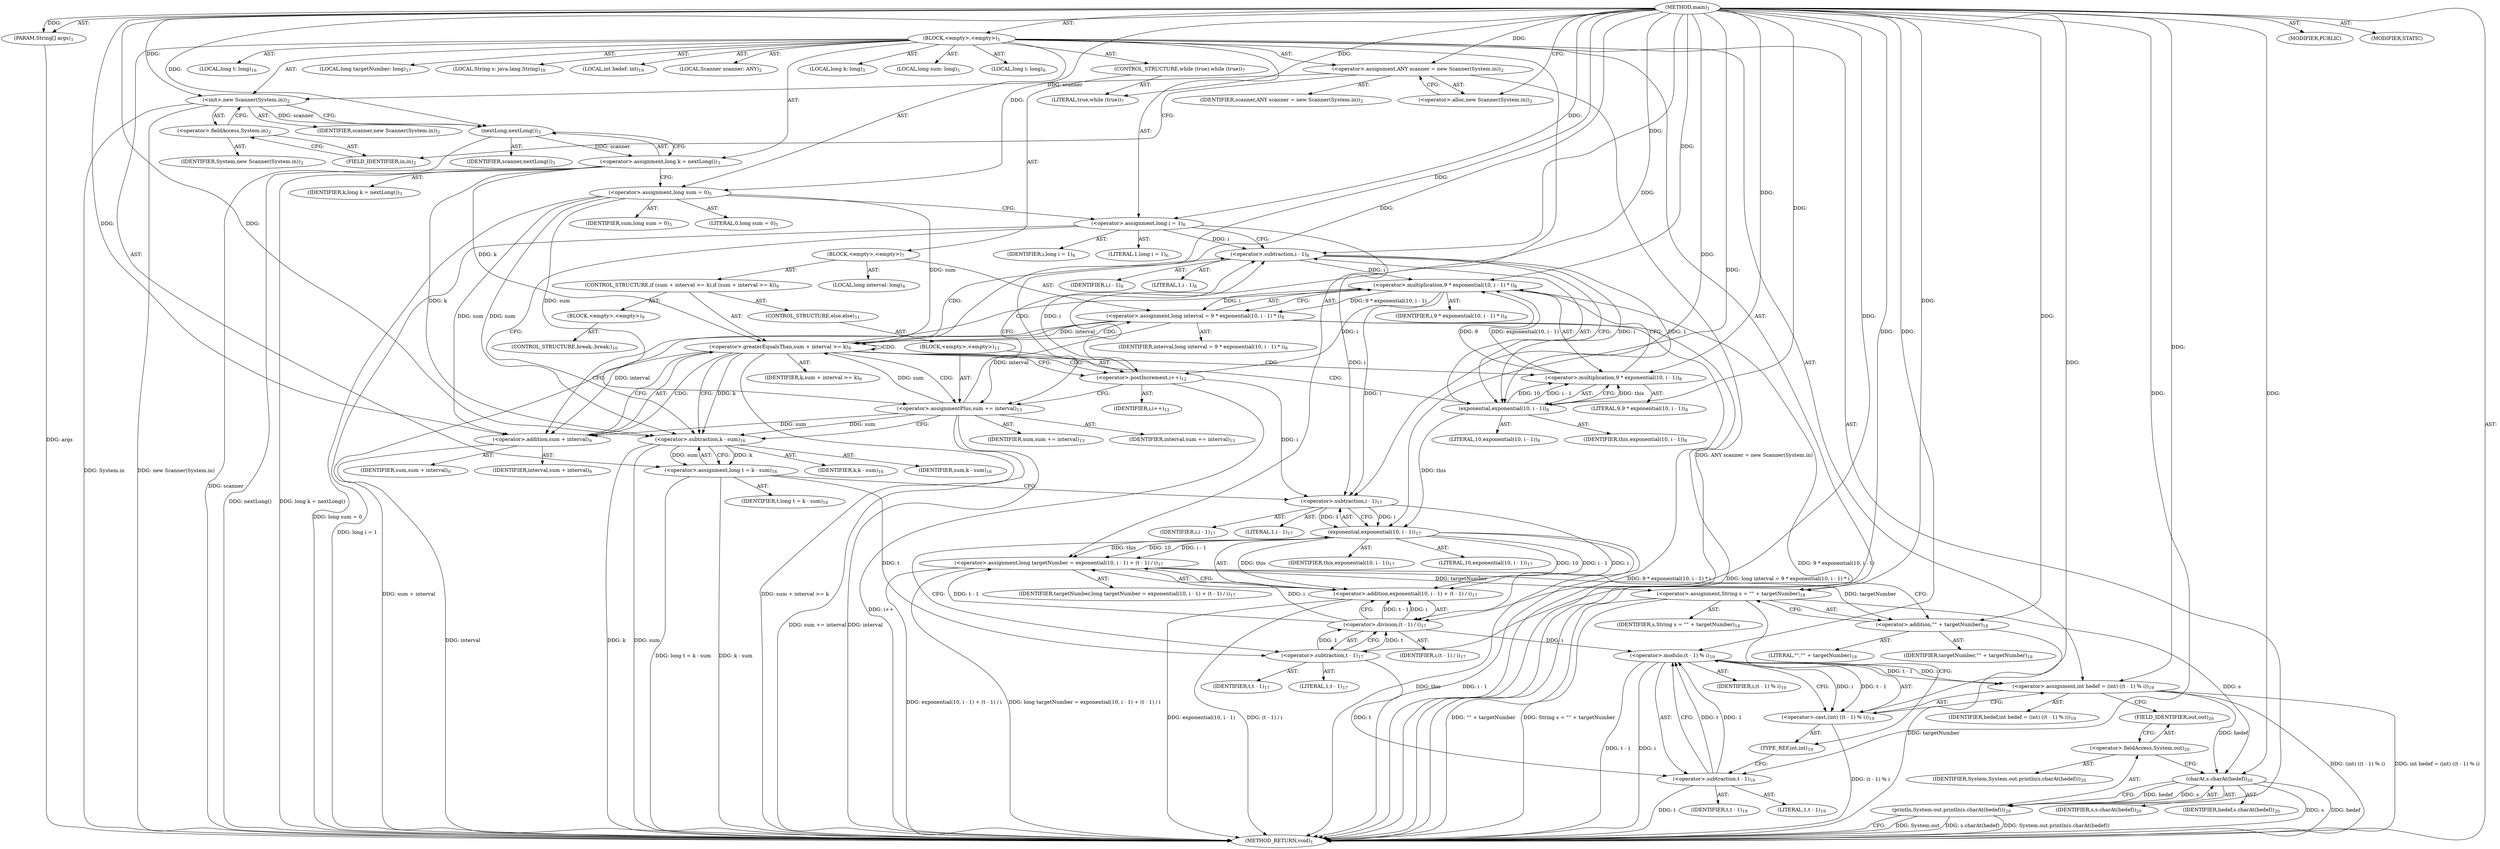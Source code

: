 digraph "main" {  
"19" [label = <(METHOD,main)<SUB>1</SUB>> ]
"20" [label = <(PARAM,String[] args)<SUB>1</SUB>> ]
"21" [label = <(BLOCK,&lt;empty&gt;,&lt;empty&gt;)<SUB>1</SUB>> ]
"4" [label = <(LOCAL,Scanner scanner: ANY)<SUB>2</SUB>> ]
"22" [label = <(&lt;operator&gt;.assignment,ANY scanner = new Scanner(System.in))<SUB>2</SUB>> ]
"23" [label = <(IDENTIFIER,scanner,ANY scanner = new Scanner(System.in))<SUB>2</SUB>> ]
"24" [label = <(&lt;operator&gt;.alloc,new Scanner(System.in))<SUB>2</SUB>> ]
"25" [label = <(&lt;init&gt;,new Scanner(System.in))<SUB>2</SUB>> ]
"3" [label = <(IDENTIFIER,scanner,new Scanner(System.in))<SUB>2</SUB>> ]
"26" [label = <(&lt;operator&gt;.fieldAccess,System.in)<SUB>2</SUB>> ]
"27" [label = <(IDENTIFIER,System,new Scanner(System.in))<SUB>2</SUB>> ]
"28" [label = <(FIELD_IDENTIFIER,in,in)<SUB>2</SUB>> ]
"29" [label = <(LOCAL,long k: long)<SUB>3</SUB>> ]
"30" [label = <(&lt;operator&gt;.assignment,long k = nextLong())<SUB>3</SUB>> ]
"31" [label = <(IDENTIFIER,k,long k = nextLong())<SUB>3</SUB>> ]
"32" [label = <(nextLong,nextLong())<SUB>3</SUB>> ]
"33" [label = <(IDENTIFIER,scanner,nextLong())<SUB>3</SUB>> ]
"34" [label = <(LOCAL,long sum: long)<SUB>5</SUB>> ]
"35" [label = <(&lt;operator&gt;.assignment,long sum = 0)<SUB>5</SUB>> ]
"36" [label = <(IDENTIFIER,sum,long sum = 0)<SUB>5</SUB>> ]
"37" [label = <(LITERAL,0,long sum = 0)<SUB>5</SUB>> ]
"38" [label = <(LOCAL,long i: long)<SUB>6</SUB>> ]
"39" [label = <(&lt;operator&gt;.assignment,long i = 1)<SUB>6</SUB>> ]
"40" [label = <(IDENTIFIER,i,long i = 1)<SUB>6</SUB>> ]
"41" [label = <(LITERAL,1,long i = 1)<SUB>6</SUB>> ]
"42" [label = <(CONTROL_STRUCTURE,while (true),while (true))<SUB>7</SUB>> ]
"43" [label = <(LITERAL,true,while (true))<SUB>7</SUB>> ]
"44" [label = <(BLOCK,&lt;empty&gt;,&lt;empty&gt;)<SUB>7</SUB>> ]
"45" [label = <(LOCAL,long interval: long)<SUB>8</SUB>> ]
"46" [label = <(&lt;operator&gt;.assignment,long interval = 9 * exponential(10, i - 1) * i)<SUB>8</SUB>> ]
"47" [label = <(IDENTIFIER,interval,long interval = 9 * exponential(10, i - 1) * i)<SUB>8</SUB>> ]
"48" [label = <(&lt;operator&gt;.multiplication,9 * exponential(10, i - 1) * i)<SUB>8</SUB>> ]
"49" [label = <(&lt;operator&gt;.multiplication,9 * exponential(10, i - 1))<SUB>8</SUB>> ]
"50" [label = <(LITERAL,9,9 * exponential(10, i - 1))<SUB>8</SUB>> ]
"51" [label = <(exponential,exponential(10, i - 1))<SUB>8</SUB>> ]
"52" [label = <(IDENTIFIER,this,exponential(10, i - 1))<SUB>8</SUB>> ]
"53" [label = <(LITERAL,10,exponential(10, i - 1))<SUB>8</SUB>> ]
"54" [label = <(&lt;operator&gt;.subtraction,i - 1)<SUB>8</SUB>> ]
"55" [label = <(IDENTIFIER,i,i - 1)<SUB>8</SUB>> ]
"56" [label = <(LITERAL,1,i - 1)<SUB>8</SUB>> ]
"57" [label = <(IDENTIFIER,i,9 * exponential(10, i - 1) * i)<SUB>8</SUB>> ]
"58" [label = <(CONTROL_STRUCTURE,if (sum + interval &gt;= k),if (sum + interval &gt;= k))<SUB>9</SUB>> ]
"59" [label = <(&lt;operator&gt;.greaterEqualsThan,sum + interval &gt;= k)<SUB>9</SUB>> ]
"60" [label = <(&lt;operator&gt;.addition,sum + interval)<SUB>9</SUB>> ]
"61" [label = <(IDENTIFIER,sum,sum + interval)<SUB>9</SUB>> ]
"62" [label = <(IDENTIFIER,interval,sum + interval)<SUB>9</SUB>> ]
"63" [label = <(IDENTIFIER,k,sum + interval &gt;= k)<SUB>9</SUB>> ]
"64" [label = <(BLOCK,&lt;empty&gt;,&lt;empty&gt;)<SUB>9</SUB>> ]
"65" [label = <(CONTROL_STRUCTURE,break;,break;)<SUB>10</SUB>> ]
"66" [label = <(CONTROL_STRUCTURE,else,else)<SUB>11</SUB>> ]
"67" [label = <(BLOCK,&lt;empty&gt;,&lt;empty&gt;)<SUB>11</SUB>> ]
"68" [label = <(&lt;operator&gt;.postIncrement,i++)<SUB>12</SUB>> ]
"69" [label = <(IDENTIFIER,i,i++)<SUB>12</SUB>> ]
"70" [label = <(&lt;operator&gt;.assignmentPlus,sum += interval)<SUB>13</SUB>> ]
"71" [label = <(IDENTIFIER,sum,sum += interval)<SUB>13</SUB>> ]
"72" [label = <(IDENTIFIER,interval,sum += interval)<SUB>13</SUB>> ]
"73" [label = <(LOCAL,long t: long)<SUB>16</SUB>> ]
"74" [label = <(&lt;operator&gt;.assignment,long t = k - sum)<SUB>16</SUB>> ]
"75" [label = <(IDENTIFIER,t,long t = k - sum)<SUB>16</SUB>> ]
"76" [label = <(&lt;operator&gt;.subtraction,k - sum)<SUB>16</SUB>> ]
"77" [label = <(IDENTIFIER,k,k - sum)<SUB>16</SUB>> ]
"78" [label = <(IDENTIFIER,sum,k - sum)<SUB>16</SUB>> ]
"79" [label = <(LOCAL,long targetNumber: long)<SUB>17</SUB>> ]
"80" [label = <(&lt;operator&gt;.assignment,long targetNumber = exponential(10, i - 1) + (t - 1) / i)<SUB>17</SUB>> ]
"81" [label = <(IDENTIFIER,targetNumber,long targetNumber = exponential(10, i - 1) + (t - 1) / i)<SUB>17</SUB>> ]
"82" [label = <(&lt;operator&gt;.addition,exponential(10, i - 1) + (t - 1) / i)<SUB>17</SUB>> ]
"83" [label = <(exponential,exponential(10, i - 1))<SUB>17</SUB>> ]
"84" [label = <(IDENTIFIER,this,exponential(10, i - 1))<SUB>17</SUB>> ]
"85" [label = <(LITERAL,10,exponential(10, i - 1))<SUB>17</SUB>> ]
"86" [label = <(&lt;operator&gt;.subtraction,i - 1)<SUB>17</SUB>> ]
"87" [label = <(IDENTIFIER,i,i - 1)<SUB>17</SUB>> ]
"88" [label = <(LITERAL,1,i - 1)<SUB>17</SUB>> ]
"89" [label = <(&lt;operator&gt;.division,(t - 1) / i)<SUB>17</SUB>> ]
"90" [label = <(&lt;operator&gt;.subtraction,t - 1)<SUB>17</SUB>> ]
"91" [label = <(IDENTIFIER,t,t - 1)<SUB>17</SUB>> ]
"92" [label = <(LITERAL,1,t - 1)<SUB>17</SUB>> ]
"93" [label = <(IDENTIFIER,i,(t - 1) / i)<SUB>17</SUB>> ]
"94" [label = <(LOCAL,String s: java.lang.String)<SUB>18</SUB>> ]
"95" [label = <(&lt;operator&gt;.assignment,String s = &quot;&quot; + targetNumber)<SUB>18</SUB>> ]
"96" [label = <(IDENTIFIER,s,String s = &quot;&quot; + targetNumber)<SUB>18</SUB>> ]
"97" [label = <(&lt;operator&gt;.addition,&quot;&quot; + targetNumber)<SUB>18</SUB>> ]
"98" [label = <(LITERAL,&quot;&quot;,&quot;&quot; + targetNumber)<SUB>18</SUB>> ]
"99" [label = <(IDENTIFIER,targetNumber,&quot;&quot; + targetNumber)<SUB>18</SUB>> ]
"100" [label = <(LOCAL,int hedef: int)<SUB>19</SUB>> ]
"101" [label = <(&lt;operator&gt;.assignment,int hedef = (int) ((t - 1) % i))<SUB>19</SUB>> ]
"102" [label = <(IDENTIFIER,hedef,int hedef = (int) ((t - 1) % i))<SUB>19</SUB>> ]
"103" [label = <(&lt;operator&gt;.cast,(int) ((t - 1) % i))<SUB>19</SUB>> ]
"104" [label = <(TYPE_REF,int,int)<SUB>19</SUB>> ]
"105" [label = <(&lt;operator&gt;.modulo,(t - 1) % i)<SUB>19</SUB>> ]
"106" [label = <(&lt;operator&gt;.subtraction,t - 1)<SUB>19</SUB>> ]
"107" [label = <(IDENTIFIER,t,t - 1)<SUB>19</SUB>> ]
"108" [label = <(LITERAL,1,t - 1)<SUB>19</SUB>> ]
"109" [label = <(IDENTIFIER,i,(t - 1) % i)<SUB>19</SUB>> ]
"110" [label = <(println,System.out.println(s.charAt(hedef)))<SUB>20</SUB>> ]
"111" [label = <(&lt;operator&gt;.fieldAccess,System.out)<SUB>20</SUB>> ]
"112" [label = <(IDENTIFIER,System,System.out.println(s.charAt(hedef)))<SUB>20</SUB>> ]
"113" [label = <(FIELD_IDENTIFIER,out,out)<SUB>20</SUB>> ]
"114" [label = <(charAt,s.charAt(hedef))<SUB>20</SUB>> ]
"115" [label = <(IDENTIFIER,s,s.charAt(hedef))<SUB>20</SUB>> ]
"116" [label = <(IDENTIFIER,hedef,s.charAt(hedef))<SUB>20</SUB>> ]
"117" [label = <(MODIFIER,PUBLIC)> ]
"118" [label = <(MODIFIER,STATIC)> ]
"119" [label = <(METHOD_RETURN,void)<SUB>1</SUB>> ]
  "19" -> "20"  [ label = "AST: "] 
  "19" -> "21"  [ label = "AST: "] 
  "19" -> "117"  [ label = "AST: "] 
  "19" -> "118"  [ label = "AST: "] 
  "19" -> "119"  [ label = "AST: "] 
  "21" -> "4"  [ label = "AST: "] 
  "21" -> "22"  [ label = "AST: "] 
  "21" -> "25"  [ label = "AST: "] 
  "21" -> "29"  [ label = "AST: "] 
  "21" -> "30"  [ label = "AST: "] 
  "21" -> "34"  [ label = "AST: "] 
  "21" -> "35"  [ label = "AST: "] 
  "21" -> "38"  [ label = "AST: "] 
  "21" -> "39"  [ label = "AST: "] 
  "21" -> "42"  [ label = "AST: "] 
  "21" -> "73"  [ label = "AST: "] 
  "21" -> "74"  [ label = "AST: "] 
  "21" -> "79"  [ label = "AST: "] 
  "21" -> "80"  [ label = "AST: "] 
  "21" -> "94"  [ label = "AST: "] 
  "21" -> "95"  [ label = "AST: "] 
  "21" -> "100"  [ label = "AST: "] 
  "21" -> "101"  [ label = "AST: "] 
  "21" -> "110"  [ label = "AST: "] 
  "22" -> "23"  [ label = "AST: "] 
  "22" -> "24"  [ label = "AST: "] 
  "25" -> "3"  [ label = "AST: "] 
  "25" -> "26"  [ label = "AST: "] 
  "26" -> "27"  [ label = "AST: "] 
  "26" -> "28"  [ label = "AST: "] 
  "30" -> "31"  [ label = "AST: "] 
  "30" -> "32"  [ label = "AST: "] 
  "32" -> "33"  [ label = "AST: "] 
  "35" -> "36"  [ label = "AST: "] 
  "35" -> "37"  [ label = "AST: "] 
  "39" -> "40"  [ label = "AST: "] 
  "39" -> "41"  [ label = "AST: "] 
  "42" -> "43"  [ label = "AST: "] 
  "42" -> "44"  [ label = "AST: "] 
  "44" -> "45"  [ label = "AST: "] 
  "44" -> "46"  [ label = "AST: "] 
  "44" -> "58"  [ label = "AST: "] 
  "46" -> "47"  [ label = "AST: "] 
  "46" -> "48"  [ label = "AST: "] 
  "48" -> "49"  [ label = "AST: "] 
  "48" -> "57"  [ label = "AST: "] 
  "49" -> "50"  [ label = "AST: "] 
  "49" -> "51"  [ label = "AST: "] 
  "51" -> "52"  [ label = "AST: "] 
  "51" -> "53"  [ label = "AST: "] 
  "51" -> "54"  [ label = "AST: "] 
  "54" -> "55"  [ label = "AST: "] 
  "54" -> "56"  [ label = "AST: "] 
  "58" -> "59"  [ label = "AST: "] 
  "58" -> "64"  [ label = "AST: "] 
  "58" -> "66"  [ label = "AST: "] 
  "59" -> "60"  [ label = "AST: "] 
  "59" -> "63"  [ label = "AST: "] 
  "60" -> "61"  [ label = "AST: "] 
  "60" -> "62"  [ label = "AST: "] 
  "64" -> "65"  [ label = "AST: "] 
  "66" -> "67"  [ label = "AST: "] 
  "67" -> "68"  [ label = "AST: "] 
  "67" -> "70"  [ label = "AST: "] 
  "68" -> "69"  [ label = "AST: "] 
  "70" -> "71"  [ label = "AST: "] 
  "70" -> "72"  [ label = "AST: "] 
  "74" -> "75"  [ label = "AST: "] 
  "74" -> "76"  [ label = "AST: "] 
  "76" -> "77"  [ label = "AST: "] 
  "76" -> "78"  [ label = "AST: "] 
  "80" -> "81"  [ label = "AST: "] 
  "80" -> "82"  [ label = "AST: "] 
  "82" -> "83"  [ label = "AST: "] 
  "82" -> "89"  [ label = "AST: "] 
  "83" -> "84"  [ label = "AST: "] 
  "83" -> "85"  [ label = "AST: "] 
  "83" -> "86"  [ label = "AST: "] 
  "86" -> "87"  [ label = "AST: "] 
  "86" -> "88"  [ label = "AST: "] 
  "89" -> "90"  [ label = "AST: "] 
  "89" -> "93"  [ label = "AST: "] 
  "90" -> "91"  [ label = "AST: "] 
  "90" -> "92"  [ label = "AST: "] 
  "95" -> "96"  [ label = "AST: "] 
  "95" -> "97"  [ label = "AST: "] 
  "97" -> "98"  [ label = "AST: "] 
  "97" -> "99"  [ label = "AST: "] 
  "101" -> "102"  [ label = "AST: "] 
  "101" -> "103"  [ label = "AST: "] 
  "103" -> "104"  [ label = "AST: "] 
  "103" -> "105"  [ label = "AST: "] 
  "105" -> "106"  [ label = "AST: "] 
  "105" -> "109"  [ label = "AST: "] 
  "106" -> "107"  [ label = "AST: "] 
  "106" -> "108"  [ label = "AST: "] 
  "110" -> "111"  [ label = "AST: "] 
  "110" -> "114"  [ label = "AST: "] 
  "111" -> "112"  [ label = "AST: "] 
  "111" -> "113"  [ label = "AST: "] 
  "114" -> "115"  [ label = "AST: "] 
  "114" -> "116"  [ label = "AST: "] 
  "22" -> "28"  [ label = "CFG: "] 
  "25" -> "32"  [ label = "CFG: "] 
  "30" -> "35"  [ label = "CFG: "] 
  "35" -> "39"  [ label = "CFG: "] 
  "39" -> "54"  [ label = "CFG: "] 
  "39" -> "76"  [ label = "CFG: "] 
  "74" -> "86"  [ label = "CFG: "] 
  "80" -> "97"  [ label = "CFG: "] 
  "95" -> "104"  [ label = "CFG: "] 
  "101" -> "113"  [ label = "CFG: "] 
  "110" -> "119"  [ label = "CFG: "] 
  "24" -> "22"  [ label = "CFG: "] 
  "26" -> "25"  [ label = "CFG: "] 
  "32" -> "30"  [ label = "CFG: "] 
  "76" -> "74"  [ label = "CFG: "] 
  "82" -> "80"  [ label = "CFG: "] 
  "97" -> "95"  [ label = "CFG: "] 
  "103" -> "101"  [ label = "CFG: "] 
  "111" -> "114"  [ label = "CFG: "] 
  "114" -> "110"  [ label = "CFG: "] 
  "28" -> "26"  [ label = "CFG: "] 
  "46" -> "60"  [ label = "CFG: "] 
  "83" -> "90"  [ label = "CFG: "] 
  "89" -> "82"  [ label = "CFG: "] 
  "104" -> "106"  [ label = "CFG: "] 
  "105" -> "103"  [ label = "CFG: "] 
  "113" -> "111"  [ label = "CFG: "] 
  "48" -> "46"  [ label = "CFG: "] 
  "59" -> "76"  [ label = "CFG: "] 
  "59" -> "68"  [ label = "CFG: "] 
  "86" -> "83"  [ label = "CFG: "] 
  "90" -> "89"  [ label = "CFG: "] 
  "106" -> "105"  [ label = "CFG: "] 
  "49" -> "48"  [ label = "CFG: "] 
  "60" -> "59"  [ label = "CFG: "] 
  "51" -> "49"  [ label = "CFG: "] 
  "68" -> "70"  [ label = "CFG: "] 
  "70" -> "54"  [ label = "CFG: "] 
  "70" -> "76"  [ label = "CFG: "] 
  "54" -> "51"  [ label = "CFG: "] 
  "19" -> "24"  [ label = "CFG: "] 
  "20" -> "119"  [ label = "DDG: args"] 
  "22" -> "119"  [ label = "DDG: ANY scanner = new Scanner(System.in)"] 
  "25" -> "119"  [ label = "DDG: System.in"] 
  "25" -> "119"  [ label = "DDG: new Scanner(System.in)"] 
  "32" -> "119"  [ label = "DDG: scanner"] 
  "30" -> "119"  [ label = "DDG: nextLong()"] 
  "30" -> "119"  [ label = "DDG: long k = nextLong()"] 
  "35" -> "119"  [ label = "DDG: long sum = 0"] 
  "39" -> "119"  [ label = "DDG: long i = 1"] 
  "48" -> "119"  [ label = "DDG: 9 * exponential(10, i - 1)"] 
  "46" -> "119"  [ label = "DDG: 9 * exponential(10, i - 1) * i"] 
  "46" -> "119"  [ label = "DDG: long interval = 9 * exponential(10, i - 1) * i"] 
  "60" -> "119"  [ label = "DDG: interval"] 
  "59" -> "119"  [ label = "DDG: sum + interval"] 
  "59" -> "119"  [ label = "DDG: sum + interval &gt;= k"] 
  "68" -> "119"  [ label = "DDG: i++"] 
  "70" -> "119"  [ label = "DDG: interval"] 
  "70" -> "119"  [ label = "DDG: sum += interval"] 
  "76" -> "119"  [ label = "DDG: k"] 
  "76" -> "119"  [ label = "DDG: sum"] 
  "74" -> "119"  [ label = "DDG: k - sum"] 
  "74" -> "119"  [ label = "DDG: long t = k - sum"] 
  "83" -> "119"  [ label = "DDG: this"] 
  "83" -> "119"  [ label = "DDG: i - 1"] 
  "82" -> "119"  [ label = "DDG: exponential(10, i - 1)"] 
  "82" -> "119"  [ label = "DDG: (t - 1) / i"] 
  "80" -> "119"  [ label = "DDG: exponential(10, i - 1) + (t - 1) / i"] 
  "80" -> "119"  [ label = "DDG: long targetNumber = exponential(10, i - 1) + (t - 1) / i"] 
  "97" -> "119"  [ label = "DDG: targetNumber"] 
  "95" -> "119"  [ label = "DDG: &quot;&quot; + targetNumber"] 
  "95" -> "119"  [ label = "DDG: String s = &quot;&quot; + targetNumber"] 
  "106" -> "119"  [ label = "DDG: t"] 
  "105" -> "119"  [ label = "DDG: t - 1"] 
  "105" -> "119"  [ label = "DDG: i"] 
  "103" -> "119"  [ label = "DDG: (t - 1) % i"] 
  "101" -> "119"  [ label = "DDG: (int) ((t - 1) % i)"] 
  "101" -> "119"  [ label = "DDG: int hedef = (int) ((t - 1) % i)"] 
  "110" -> "119"  [ label = "DDG: System.out"] 
  "114" -> "119"  [ label = "DDG: s"] 
  "114" -> "119"  [ label = "DDG: hedef"] 
  "110" -> "119"  [ label = "DDG: s.charAt(hedef)"] 
  "110" -> "119"  [ label = "DDG: System.out.println(s.charAt(hedef))"] 
  "19" -> "20"  [ label = "DDG: "] 
  "19" -> "22"  [ label = "DDG: "] 
  "32" -> "30"  [ label = "DDG: scanner"] 
  "19" -> "35"  [ label = "DDG: "] 
  "19" -> "39"  [ label = "DDG: "] 
  "76" -> "74"  [ label = "DDG: k"] 
  "76" -> "74"  [ label = "DDG: sum"] 
  "83" -> "80"  [ label = "DDG: this"] 
  "83" -> "80"  [ label = "DDG: 10"] 
  "83" -> "80"  [ label = "DDG: i - 1"] 
  "89" -> "80"  [ label = "DDG: t - 1"] 
  "89" -> "80"  [ label = "DDG: i"] 
  "19" -> "95"  [ label = "DDG: "] 
  "80" -> "95"  [ label = "DDG: targetNumber"] 
  "19" -> "101"  [ label = "DDG: "] 
  "105" -> "101"  [ label = "DDG: t - 1"] 
  "105" -> "101"  [ label = "DDG: i"] 
  "22" -> "25"  [ label = "DDG: scanner"] 
  "19" -> "25"  [ label = "DDG: "] 
  "19" -> "43"  [ label = "DDG: "] 
  "114" -> "110"  [ label = "DDG: s"] 
  "114" -> "110"  [ label = "DDG: hedef"] 
  "25" -> "32"  [ label = "DDG: scanner"] 
  "19" -> "32"  [ label = "DDG: "] 
  "48" -> "46"  [ label = "DDG: 9 * exponential(10, i - 1)"] 
  "48" -> "46"  [ label = "DDG: i"] 
  "30" -> "76"  [ label = "DDG: k"] 
  "59" -> "76"  [ label = "DDG: k"] 
  "19" -> "76"  [ label = "DDG: "] 
  "35" -> "76"  [ label = "DDG: sum"] 
  "70" -> "76"  [ label = "DDG: sum"] 
  "83" -> "82"  [ label = "DDG: this"] 
  "83" -> "82"  [ label = "DDG: 10"] 
  "83" -> "82"  [ label = "DDG: i - 1"] 
  "89" -> "82"  [ label = "DDG: t - 1"] 
  "89" -> "82"  [ label = "DDG: i"] 
  "19" -> "97"  [ label = "DDG: "] 
  "80" -> "97"  [ label = "DDG: targetNumber"] 
  "19" -> "103"  [ label = "DDG: "] 
  "105" -> "103"  [ label = "DDG: t - 1"] 
  "105" -> "103"  [ label = "DDG: i"] 
  "95" -> "114"  [ label = "DDG: s"] 
  "19" -> "114"  [ label = "DDG: "] 
  "101" -> "114"  [ label = "DDG: hedef"] 
  "51" -> "83"  [ label = "DDG: this"] 
  "19" -> "83"  [ label = "DDG: "] 
  "86" -> "83"  [ label = "DDG: i"] 
  "86" -> "83"  [ label = "DDG: 1"] 
  "90" -> "89"  [ label = "DDG: t"] 
  "90" -> "89"  [ label = "DDG: 1"] 
  "86" -> "89"  [ label = "DDG: i"] 
  "19" -> "89"  [ label = "DDG: "] 
  "106" -> "105"  [ label = "DDG: t"] 
  "106" -> "105"  [ label = "DDG: 1"] 
  "89" -> "105"  [ label = "DDG: i"] 
  "19" -> "105"  [ label = "DDG: "] 
  "49" -> "48"  [ label = "DDG: 9"] 
  "49" -> "48"  [ label = "DDG: exponential(10, i - 1)"] 
  "54" -> "48"  [ label = "DDG: i"] 
  "19" -> "48"  [ label = "DDG: "] 
  "35" -> "59"  [ label = "DDG: sum"] 
  "70" -> "59"  [ label = "DDG: sum"] 
  "19" -> "59"  [ label = "DDG: "] 
  "46" -> "59"  [ label = "DDG: interval"] 
  "30" -> "59"  [ label = "DDG: k"] 
  "39" -> "86"  [ label = "DDG: i"] 
  "48" -> "86"  [ label = "DDG: i"] 
  "68" -> "86"  [ label = "DDG: i"] 
  "19" -> "86"  [ label = "DDG: "] 
  "74" -> "90"  [ label = "DDG: t"] 
  "19" -> "90"  [ label = "DDG: "] 
  "90" -> "106"  [ label = "DDG: t"] 
  "19" -> "106"  [ label = "DDG: "] 
  "19" -> "49"  [ label = "DDG: "] 
  "51" -> "49"  [ label = "DDG: this"] 
  "51" -> "49"  [ label = "DDG: 10"] 
  "51" -> "49"  [ label = "DDG: i - 1"] 
  "35" -> "60"  [ label = "DDG: sum"] 
  "70" -> "60"  [ label = "DDG: sum"] 
  "19" -> "60"  [ label = "DDG: "] 
  "46" -> "60"  [ label = "DDG: interval"] 
  "19" -> "70"  [ label = "DDG: "] 
  "46" -> "70"  [ label = "DDG: interval"] 
  "19" -> "51"  [ label = "DDG: "] 
  "54" -> "51"  [ label = "DDG: i"] 
  "54" -> "51"  [ label = "DDG: 1"] 
  "48" -> "68"  [ label = "DDG: i"] 
  "19" -> "68"  [ label = "DDG: "] 
  "35" -> "70"  [ label = "DDG: sum"] 
  "39" -> "54"  [ label = "DDG: i"] 
  "68" -> "54"  [ label = "DDG: i"] 
  "19" -> "54"  [ label = "DDG: "] 
  "59" -> "68"  [ label = "CDG: "] 
  "59" -> "70"  [ label = "CDG: "] 
  "59" -> "48"  [ label = "CDG: "] 
  "59" -> "49"  [ label = "CDG: "] 
  "59" -> "60"  [ label = "CDG: "] 
  "59" -> "51"  [ label = "CDG: "] 
  "59" -> "46"  [ label = "CDG: "] 
  "59" -> "59"  [ label = "CDG: "] 
  "59" -> "54"  [ label = "CDG: "] 
}
